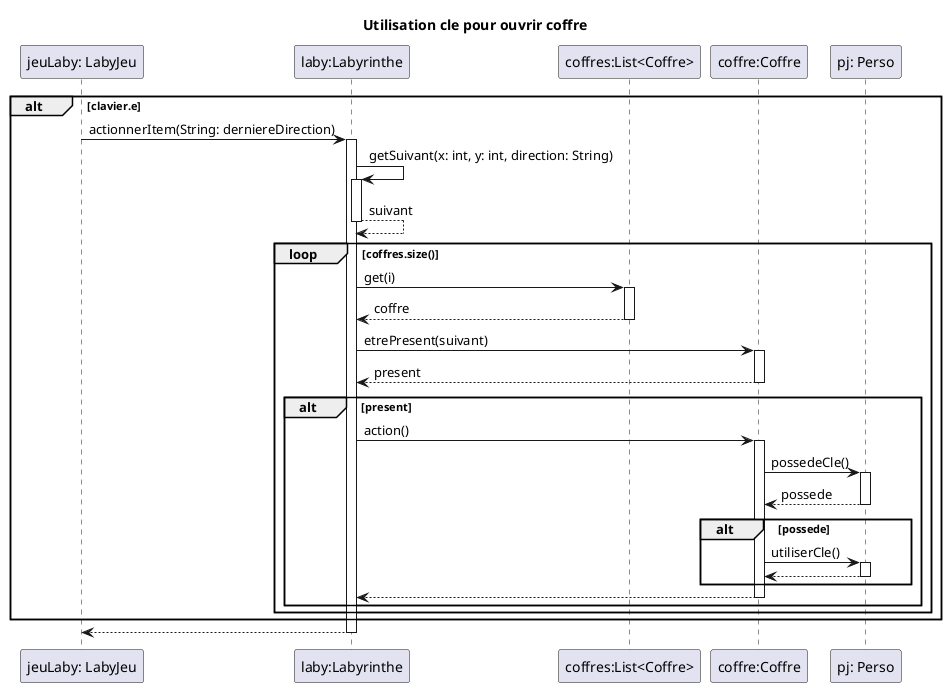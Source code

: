 @startuml
title Utilisation cle pour ouvrir coffre

participant "jeuLaby: LabyJeu" as jeuLaby
participant "laby:Labyrinthe" as laby
participant "coffres:List<Coffre>" as coffres
participant "coffre:Coffre" as coffre
participant "pj: Perso" as pj


alt clavier.e
jeuLaby -> laby: actionnerItem(String: derniereDirection)
activate laby
laby -> laby: getSuivant(x: int, y: int, direction: String)
activate laby
laby --> laby: suivant
deactivate laby

loop coffres.size()
    laby -> coffres: get(i)
    activate coffres
    coffres --> laby: coffre
    deactivate coffres

    laby -> coffre : etrePresent(suivant)
    activate coffre
    coffre --> laby: present
    deactivate coffre

    alt present
        laby -> coffre: action()
        activate coffre
        coffre -> pj: possedeCle()
        activate pj
        pj --> coffre: possede
        deactivate pj

        alt possede
            coffre -> pj: utiliserCle()
            activate pj
            pj --> coffre
            deactivate pj
        end
        coffre --> laby
        deactivate coffre
    end
end
end
laby --> jeuLaby
deactivate laby

@enduml